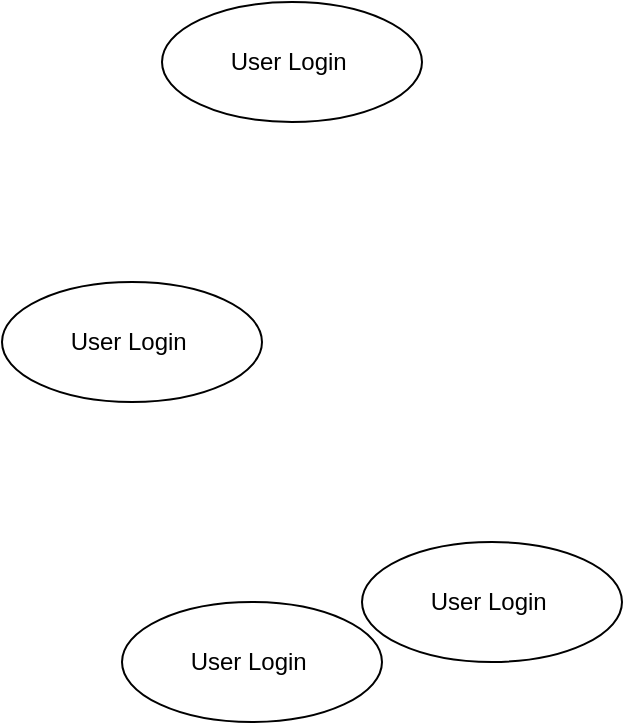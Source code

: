 <mxfile version="24.2.2" type="github">
  <diagram name="Page-1" id="zuXbqSnwmqj0cWmO8iZg">
    <mxGraphModel dx="1900" dy="1622" grid="1" gridSize="10" guides="1" tooltips="1" connect="1" arrows="1" fold="1" page="1" pageScale="1" pageWidth="850" pageHeight="1100" math="0" shadow="0">
      <root>
        <mxCell id="0" />
        <mxCell id="1" parent="0" />
        <mxCell id="m8JGMmTYuIlXO8g8tdGf-2" value="User Login&amp;nbsp;" style="ellipse;whiteSpace=wrap;html=1;" vertex="1" parent="1">
          <mxGeometry x="70" y="-440" width="130" height="60" as="geometry" />
        </mxCell>
        <mxCell id="m8JGMmTYuIlXO8g8tdGf-4" value="User Login&amp;nbsp;" style="ellipse;whiteSpace=wrap;html=1;" vertex="1" parent="1">
          <mxGeometry x="170" y="-170" width="130" height="60" as="geometry" />
        </mxCell>
        <mxCell id="m8JGMmTYuIlXO8g8tdGf-5" value="User Login&amp;nbsp;" style="ellipse;whiteSpace=wrap;html=1;" vertex="1" parent="1">
          <mxGeometry x="-10" y="-300" width="130" height="60" as="geometry" />
        </mxCell>
        <mxCell id="m8JGMmTYuIlXO8g8tdGf-6" value="User Login&amp;nbsp;" style="ellipse;whiteSpace=wrap;html=1;" vertex="1" parent="1">
          <mxGeometry x="50" y="-140" width="130" height="60" as="geometry" />
        </mxCell>
      </root>
    </mxGraphModel>
  </diagram>
</mxfile>
